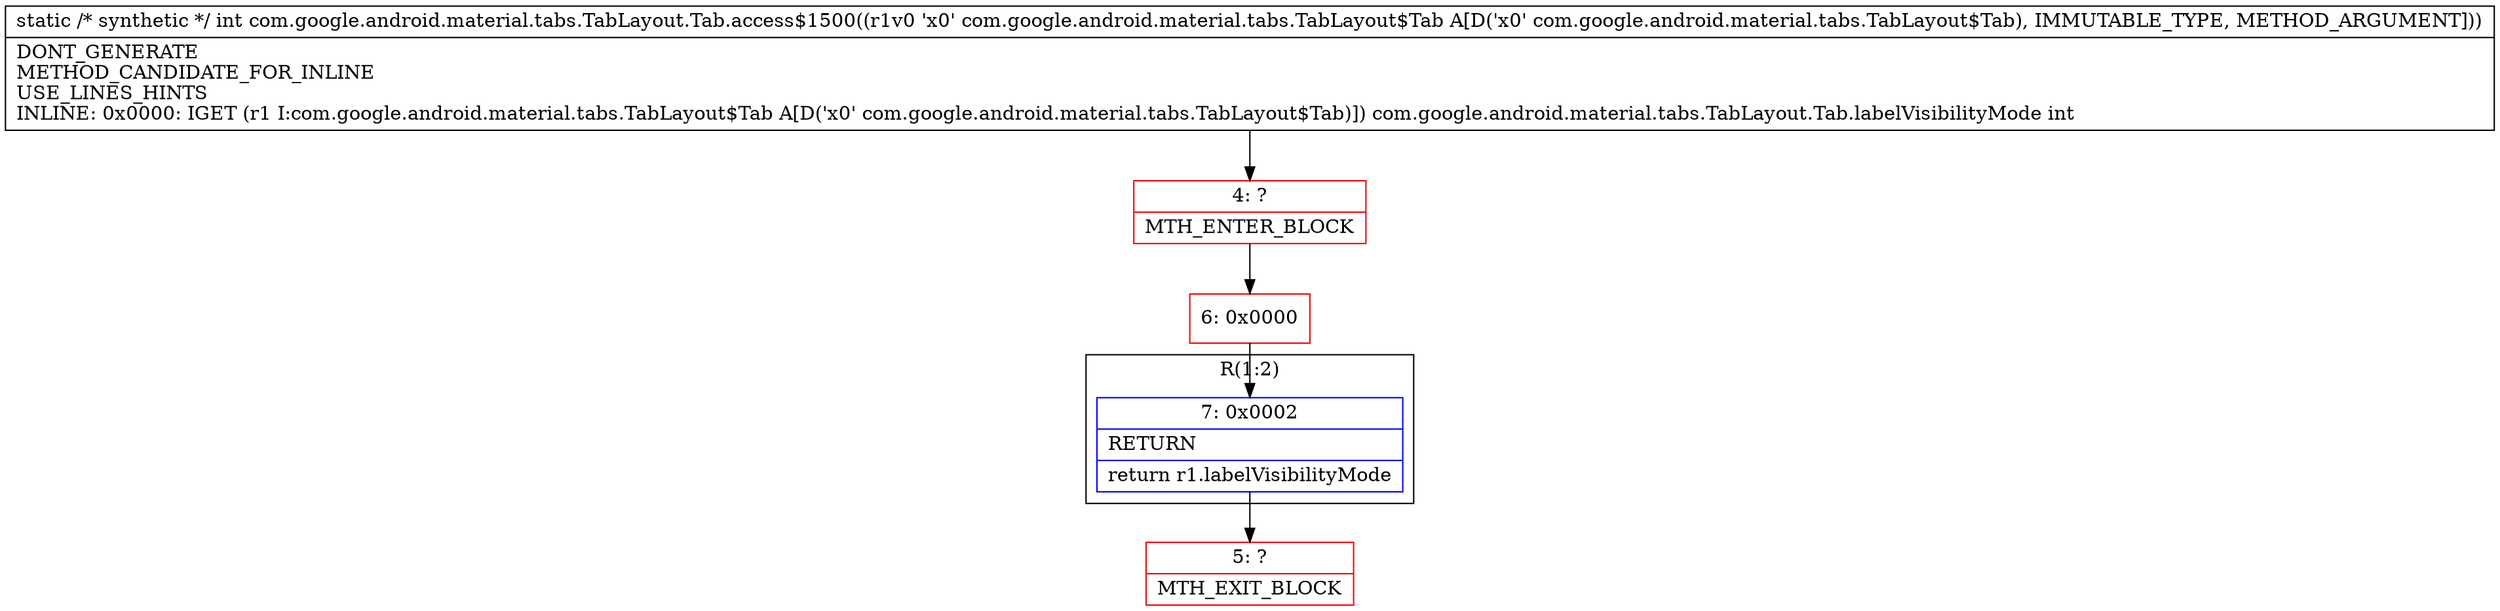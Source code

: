 digraph "CFG forcom.google.android.material.tabs.TabLayout.Tab.access$1500(Lcom\/google\/android\/material\/tabs\/TabLayout$Tab;)I" {
subgraph cluster_Region_1705665544 {
label = "R(1:2)";
node [shape=record,color=blue];
Node_7 [shape=record,label="{7\:\ 0x0002|RETURN\l|return r1.labelVisibilityMode\l}"];
}
Node_4 [shape=record,color=red,label="{4\:\ ?|MTH_ENTER_BLOCK\l}"];
Node_6 [shape=record,color=red,label="{6\:\ 0x0000}"];
Node_5 [shape=record,color=red,label="{5\:\ ?|MTH_EXIT_BLOCK\l}"];
MethodNode[shape=record,label="{static \/* synthetic *\/ int com.google.android.material.tabs.TabLayout.Tab.access$1500((r1v0 'x0' com.google.android.material.tabs.TabLayout$Tab A[D('x0' com.google.android.material.tabs.TabLayout$Tab), IMMUTABLE_TYPE, METHOD_ARGUMENT]))  | DONT_GENERATE\lMETHOD_CANDIDATE_FOR_INLINE\lUSE_LINES_HINTS\lINLINE: 0x0000: IGET  (r1 I:com.google.android.material.tabs.TabLayout$Tab A[D('x0' com.google.android.material.tabs.TabLayout$Tab)]) com.google.android.material.tabs.TabLayout.Tab.labelVisibilityMode int\l}"];
MethodNode -> Node_4;Node_7 -> Node_5;
Node_4 -> Node_6;
Node_6 -> Node_7;
}

